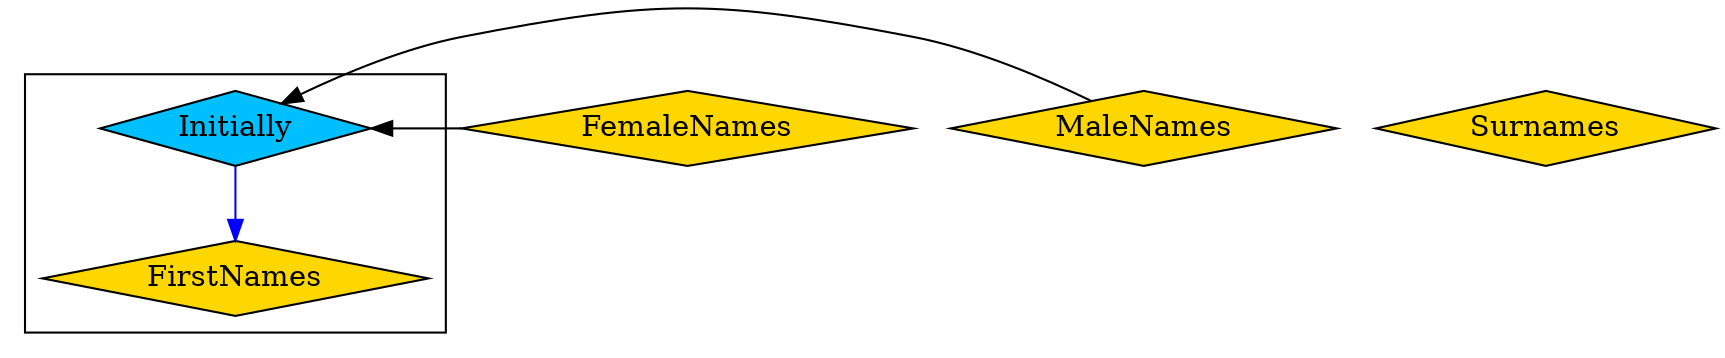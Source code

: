 digraph {
splines=true
node [ style="filled"]
subgraph "cluster_FirstNames"{
v0 [ label = "FirstNames" fillcolor="gold" shape="diamond"];
v1 [ label = "Initially" fillcolor="deepskyblue" shape="diamond"];
}
v2 [ label = "FemaleNames" fillcolor="gold" shape="diamond"];
v3 [ label = "MaleNames" fillcolor="gold" shape="diamond"];
v4 [ label = "Surnames" fillcolor="gold" shape="diamond"];
v1 -> v0 [ color="blue" ]
v2 -> v1 [ constraint="false" ]
v3 -> v1 [ constraint="false" ]
}
